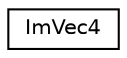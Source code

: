 digraph "Graphical Class Hierarchy"
{
  edge [fontname="Helvetica",fontsize="10",labelfontname="Helvetica",labelfontsize="10"];
  node [fontname="Helvetica",fontsize="10",shape=record];
  rankdir="LR";
  Node0 [label="ImVec4",height=0.2,width=0.4,color="black", fillcolor="white", style="filled",URL="$structImVec4.html"];
}

